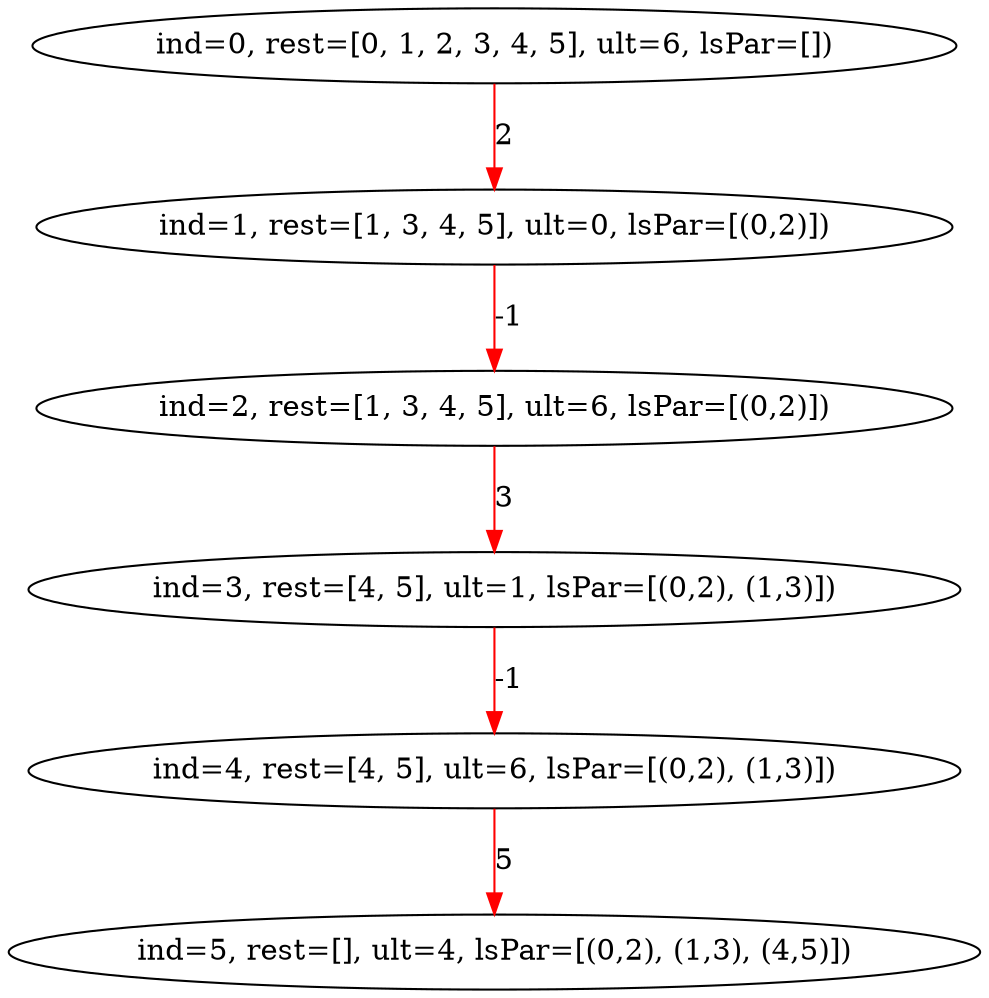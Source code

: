 strict digraph G {
  1 [ label="ind=4, rest=[4, 5], ult=6, lsPar=[(0,2), (1,3)])" ];
  2 [ label="ind=5, rest=[], ult=4, lsPar=[(0,2), (1,3), (4,5)])" ];
  3 [ label="ind=2, rest=[1, 3, 4, 5], ult=6, lsPar=[(0,2)])" ];
  4 [ label="ind=3, rest=[4, 5], ult=1, lsPar=[(0,2), (1,3)])" ];
  5 [ label="ind=0, rest=[0, 1, 2, 3, 4, 5], ult=6, lsPar=[])" ];
  6 [ label="ind=1, rest=[1, 3, 4, 5], ult=0, lsPar=[(0,2)])" ];
  4 -> 1 [ color="red" label="-1" ];
  1 -> 2 [ color="red" label="5" ];
  6 -> 3 [ color="red" label="-1" ];
  3 -> 4 [ color="red" label="3" ];
  5 -> 6 [ color="red" label="2" ];
}
